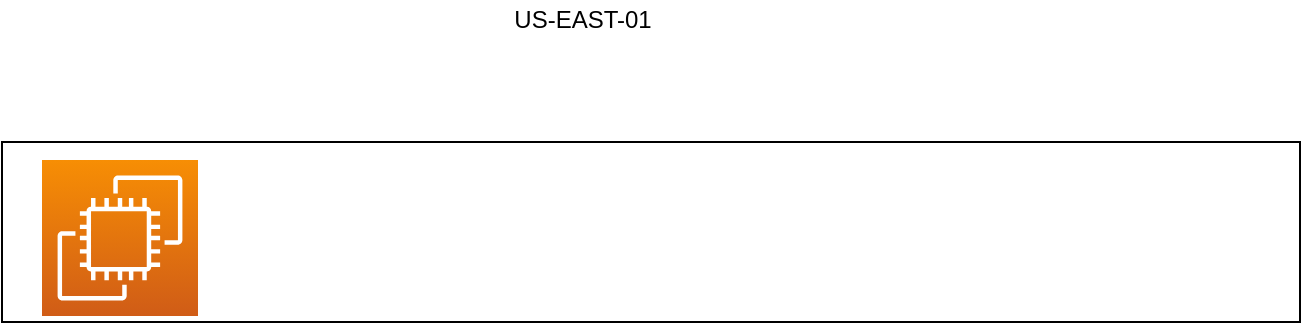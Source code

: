 <mxfile version="14.8.1" type="github">
  <diagram id="cQeARltydNL_wnlenNUq" name="Page-1">
    <mxGraphModel dx="1292" dy="877" grid="1" gridSize="10" guides="1" tooltips="1" connect="1" arrows="1" fold="1" page="1" pageScale="1" pageWidth="850" pageHeight="1100" math="0" shadow="0">
      <root>
        <mxCell id="0" />
        <mxCell id="1" parent="0" />
        <mxCell id="QOXkX0W9QLvtsNOhDrnn-2" value="" style="rounded=0;whiteSpace=wrap;html=1;" vertex="1" parent="1">
          <mxGeometry x="180" y="111" width="649" height="90" as="geometry" />
        </mxCell>
        <mxCell id="QOXkX0W9QLvtsNOhDrnn-1" value="" style="points=[[0,0,0],[0.25,0,0],[0.5,0,0],[0.75,0,0],[1,0,0],[0,1,0],[0.25,1,0],[0.5,1,0],[0.75,1,0],[1,1,0],[0,0.25,0],[0,0.5,0],[0,0.75,0],[1,0.25,0],[1,0.5,0],[1,0.75,0]];outlineConnect=0;fontColor=#232F3E;gradientColor=#F78E04;gradientDirection=north;fillColor=#D05C17;strokeColor=#ffffff;dashed=0;verticalLabelPosition=bottom;verticalAlign=top;align=center;html=1;fontSize=12;fontStyle=0;aspect=fixed;shape=mxgraph.aws4.resourceIcon;resIcon=mxgraph.aws4.ec2;" vertex="1" parent="1">
          <mxGeometry x="200" y="120" width="78" height="78" as="geometry" />
        </mxCell>
        <mxCell id="QOXkX0W9QLvtsNOhDrnn-3" value="US-EAST-01" style="text;html=1;align=center;verticalAlign=middle;resizable=0;points=[];autosize=1;strokeColor=none;" vertex="1" parent="1">
          <mxGeometry x="430" y="40" width="80" height="20" as="geometry" />
        </mxCell>
      </root>
    </mxGraphModel>
  </diagram>
</mxfile>

